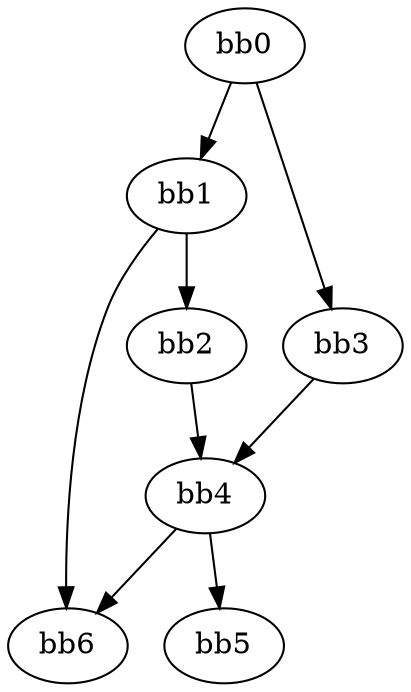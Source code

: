 digraph {
    0 [ label = "bb0\l" ]
    1 [ label = "bb1\l" ]
    2 [ label = "bb2\l" ]
    3 [ label = "bb3\l" ]
    4 [ label = "bb4\l" ]
    5 [ label = "bb5\l" ]
    6 [ label = "bb6\l" ]
    0 -> 1 [ ]
    0 -> 3 [ ]
    1 -> 2 [ ]
    1 -> 6 [ ]
    2 -> 4 [ ]
    3 -> 4 [ ]
    4 -> 5 [ ]
    4 -> 6 [ ]
}

